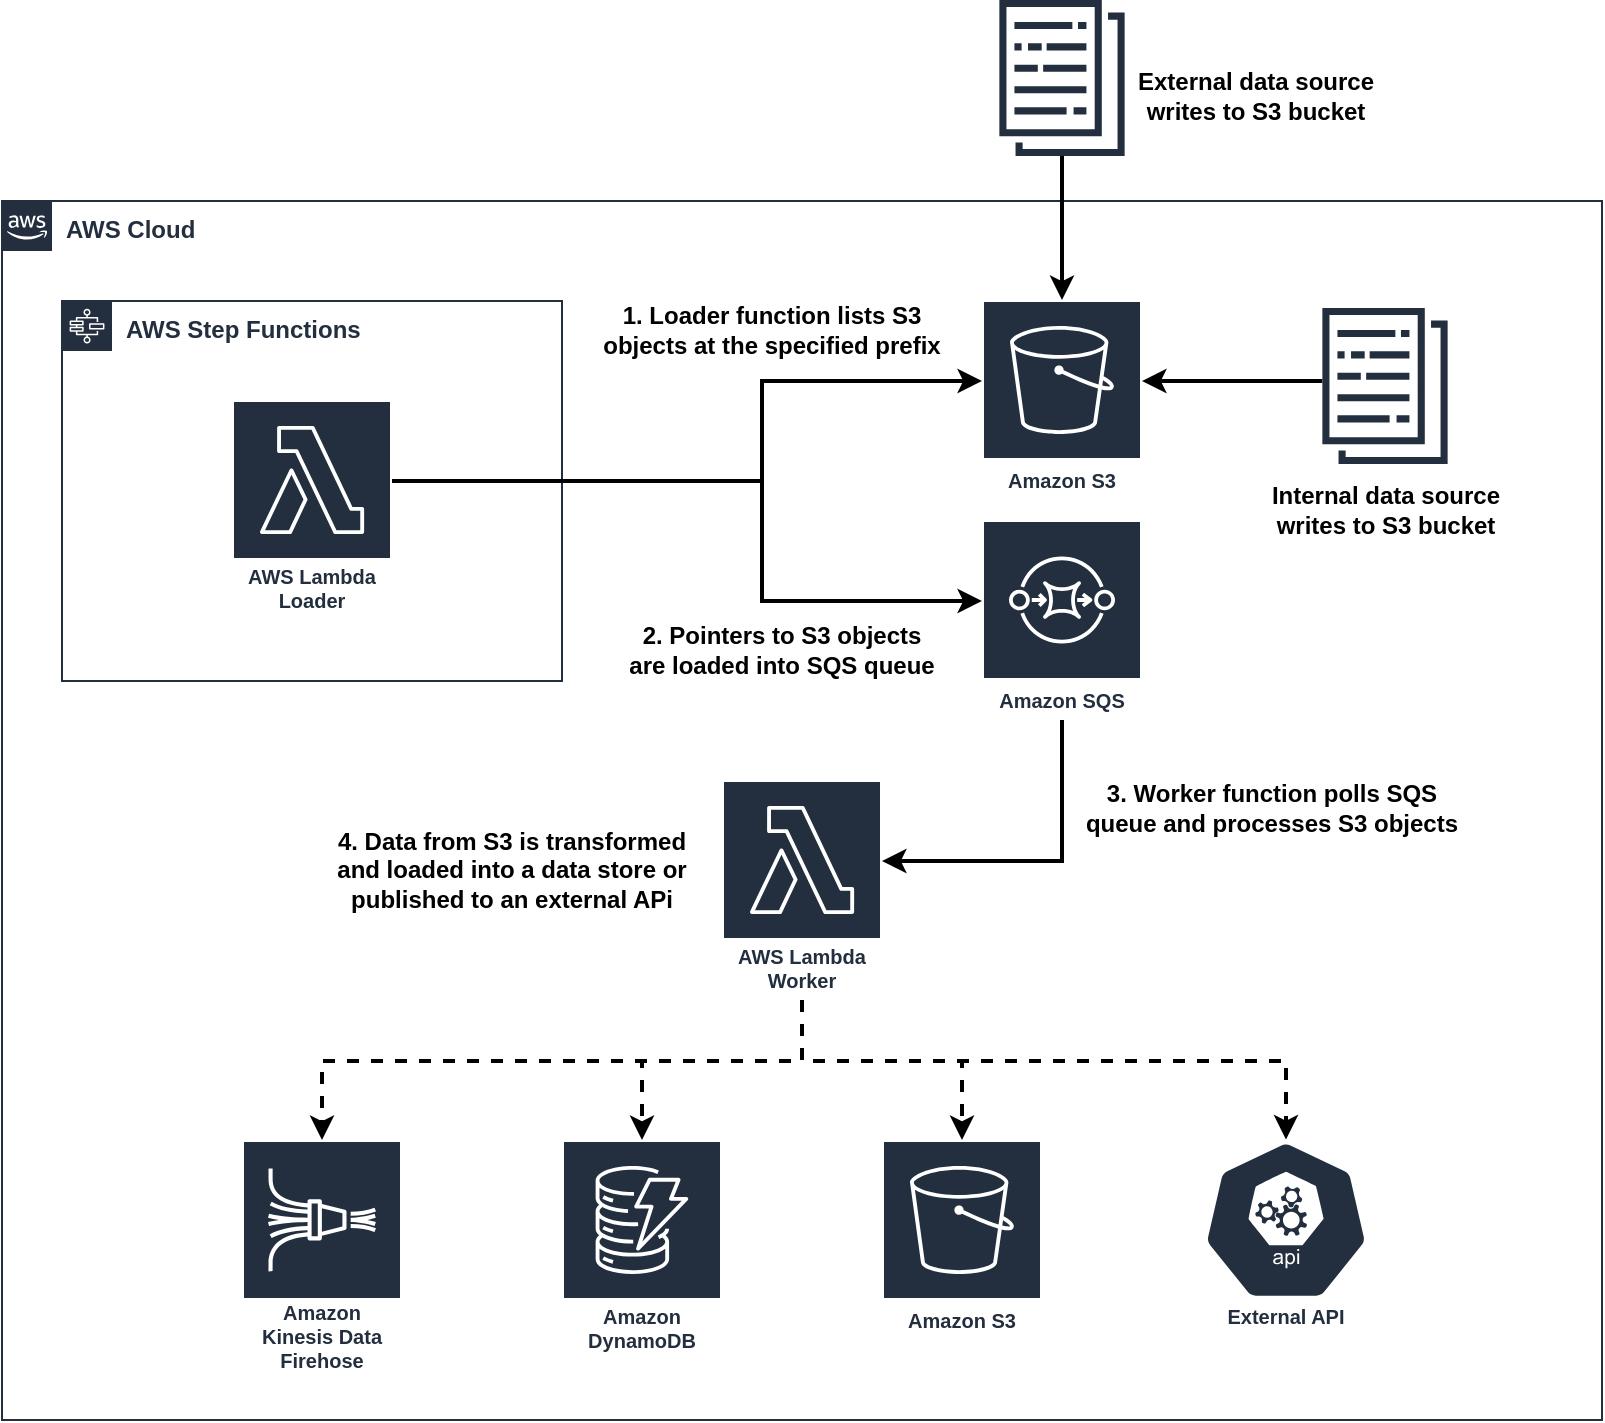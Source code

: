 <mxfile version="21.1.5" type="device">
  <diagram id="Ht1M8jgEwFfnCIfOTk4-" name="Page-1">
    <mxGraphModel dx="1242" dy="2379" grid="1" gridSize="10" guides="1" tooltips="1" connect="1" arrows="1" fold="1" page="1" pageScale="1" pageWidth="1169" pageHeight="827" math="0" shadow="0">
      <root>
        <mxCell id="0" />
        <mxCell id="1" parent="0" />
        <mxCell id="UEzPUAAOIrF-is8g5C7q-175" value="&lt;b style=&quot;&quot;&gt;AWS Cloud&lt;/b&gt;" style="points=[[0,0],[0.25,0],[0.5,0],[0.75,0],[1,0],[1,0.25],[1,0.5],[1,0.75],[1,1],[0.75,1],[0.5,1],[0.25,1],[0,1],[0,0.75],[0,0.5],[0,0.25]];outlineConnect=0;gradientColor=none;html=1;whiteSpace=wrap;fontSize=12;fontStyle=0;shape=mxgraph.aws4.group;grIcon=mxgraph.aws4.group_aws_cloud_alt;strokeColor=#232F3E;fillColor=none;verticalAlign=top;align=left;spacingLeft=30;fontColor=#232F3E;dashed=0;labelBackgroundColor=#ffffff;container=1;pointerEvents=0;collapsible=0;recursiveResize=0;" parent="1" vertex="1">
          <mxGeometry x="200" y="-789.5" width="800" height="609.5" as="geometry" />
        </mxCell>
        <mxCell id="tRRQBARdOC39Lra8xFsb-8" value="Amazon S3" style="sketch=0;outlineConnect=0;fontColor=#232F3E;gradientColor=none;strokeColor=#ffffff;fillColor=#232F3E;dashed=0;verticalLabelPosition=middle;verticalAlign=bottom;align=center;html=1;whiteSpace=wrap;fontSize=10;fontStyle=1;spacing=3;shape=mxgraph.aws4.productIcon;prIcon=mxgraph.aws4.s3;" vertex="1" parent="UEzPUAAOIrF-is8g5C7q-175">
          <mxGeometry x="490" y="49.5" width="80" height="100" as="geometry" />
        </mxCell>
        <mxCell id="tRRQBARdOC39Lra8xFsb-9" value="Amazon Kinesis Data Firehose" style="sketch=0;outlineConnect=0;fontColor=#232F3E;gradientColor=none;strokeColor=#ffffff;fillColor=#232F3E;dashed=0;verticalLabelPosition=middle;verticalAlign=bottom;align=center;html=1;whiteSpace=wrap;fontSize=10;fontStyle=1;spacing=3;shape=mxgraph.aws4.productIcon;prIcon=mxgraph.aws4.kinesis_data_firehose;" vertex="1" parent="UEzPUAAOIrF-is8g5C7q-175">
          <mxGeometry x="120" y="469.5" width="80" height="120" as="geometry" />
        </mxCell>
        <mxCell id="tRRQBARdOC39Lra8xFsb-11" value="&lt;font color=&quot;#232f3e&quot;&gt;&lt;b&gt;AWS Step Functions&lt;/b&gt;&lt;/font&gt;" style="points=[[0,0],[0.25,0],[0.5,0],[0.75,0],[1,0],[1,0.25],[1,0.5],[1,0.75],[1,1],[0.75,1],[0.5,1],[0.25,1],[0,1],[0,0.75],[0,0.5],[0,0.25]];outlineConnect=0;gradientColor=none;html=1;whiteSpace=wrap;fontSize=12;fontStyle=0;container=1;pointerEvents=0;collapsible=0;recursiveResize=0;shape=mxgraph.aws4.group;grIcon=mxgraph.aws4.group_aws_step_functions_workflow;strokeColor=#232F3E;fillColor=none;verticalAlign=top;align=left;spacingLeft=30;fontColor=#CD2264;dashed=0;" vertex="1" parent="UEzPUAAOIrF-is8g5C7q-175">
          <mxGeometry x="30" y="50" width="250" height="190" as="geometry" />
        </mxCell>
        <mxCell id="tRRQBARdOC39Lra8xFsb-7" value="AWS Lambda&lt;br&gt;Loader" style="sketch=0;outlineConnect=0;fontColor=#232F3E;gradientColor=none;strokeColor=#ffffff;fillColor=#232F3E;dashed=0;verticalLabelPosition=middle;verticalAlign=bottom;align=center;html=1;whiteSpace=wrap;fontSize=10;fontStyle=1;spacing=3;shape=mxgraph.aws4.productIcon;prIcon=mxgraph.aws4.lambda;" vertex="1" parent="tRRQBARdOC39Lra8xFsb-11">
          <mxGeometry x="85" y="49.5" width="80" height="110" as="geometry" />
        </mxCell>
        <mxCell id="tRRQBARdOC39Lra8xFsb-62" style="edgeStyle=orthogonalEdgeStyle;rounded=0;orthogonalLoop=1;jettySize=auto;html=1;dashed=1;strokeWidth=2;" edge="1" parent="UEzPUAAOIrF-is8g5C7q-175" source="tRRQBARdOC39Lra8xFsb-13" target="tRRQBARdOC39Lra8xFsb-14">
          <mxGeometry relative="1" as="geometry">
            <Array as="points">
              <mxPoint x="400" y="430" />
              <mxPoint x="480" y="430" />
            </Array>
          </mxGeometry>
        </mxCell>
        <mxCell id="tRRQBARdOC39Lra8xFsb-63" style="edgeStyle=orthogonalEdgeStyle;rounded=0;orthogonalLoop=1;jettySize=auto;html=1;dashed=1;strokeWidth=2;" edge="1" parent="UEzPUAAOIrF-is8g5C7q-175" source="tRRQBARdOC39Lra8xFsb-13" target="tRRQBARdOC39Lra8xFsb-20">
          <mxGeometry relative="1" as="geometry">
            <Array as="points">
              <mxPoint x="400" y="430" />
              <mxPoint x="642" y="430" />
            </Array>
          </mxGeometry>
        </mxCell>
        <mxCell id="tRRQBARdOC39Lra8xFsb-64" style="edgeStyle=orthogonalEdgeStyle;rounded=0;orthogonalLoop=1;jettySize=auto;html=1;dashed=1;strokeWidth=2;" edge="1" parent="UEzPUAAOIrF-is8g5C7q-175" source="tRRQBARdOC39Lra8xFsb-13" target="tRRQBARdOC39Lra8xFsb-12">
          <mxGeometry relative="1" as="geometry">
            <Array as="points">
              <mxPoint x="400" y="430" />
              <mxPoint x="320" y="430" />
            </Array>
          </mxGeometry>
        </mxCell>
        <mxCell id="tRRQBARdOC39Lra8xFsb-65" style="edgeStyle=orthogonalEdgeStyle;rounded=0;orthogonalLoop=1;jettySize=auto;html=1;dashed=1;strokeWidth=2;" edge="1" parent="UEzPUAAOIrF-is8g5C7q-175" source="tRRQBARdOC39Lra8xFsb-13" target="tRRQBARdOC39Lra8xFsb-9">
          <mxGeometry relative="1" as="geometry">
            <Array as="points">
              <mxPoint x="400" y="430" />
              <mxPoint x="160" y="430" />
            </Array>
          </mxGeometry>
        </mxCell>
        <mxCell id="tRRQBARdOC39Lra8xFsb-13" value="AWS Lambda&lt;br&gt;Worker" style="sketch=0;outlineConnect=0;fontColor=#232F3E;gradientColor=none;strokeColor=#ffffff;fillColor=#232F3E;dashed=0;verticalLabelPosition=middle;verticalAlign=bottom;align=center;html=1;whiteSpace=wrap;fontSize=10;fontStyle=1;spacing=3;shape=mxgraph.aws4.productIcon;prIcon=mxgraph.aws4.lambda;" vertex="1" parent="UEzPUAAOIrF-is8g5C7q-175">
          <mxGeometry x="360" y="289.5" width="80" height="110" as="geometry" />
        </mxCell>
        <mxCell id="tRRQBARdOC39Lra8xFsb-24" style="edgeStyle=orthogonalEdgeStyle;rounded=0;orthogonalLoop=1;jettySize=auto;html=1;strokeWidth=2;" edge="1" parent="UEzPUAAOIrF-is8g5C7q-175" source="tRRQBARdOC39Lra8xFsb-21" target="tRRQBARdOC39Lra8xFsb-8">
          <mxGeometry relative="1" as="geometry">
            <Array as="points">
              <mxPoint x="620" y="90" />
              <mxPoint x="620" y="90" />
            </Array>
          </mxGeometry>
        </mxCell>
        <mxCell id="tRRQBARdOC39Lra8xFsb-21" value="" style="sketch=0;outlineConnect=0;fontColor=#232F3E;gradientColor=none;fillColor=#232F3E;strokeColor=none;dashed=0;verticalLabelPosition=bottom;verticalAlign=top;align=center;html=1;fontSize=12;fontStyle=0;aspect=fixed;pointerEvents=1;shape=mxgraph.aws4.data_set;" vertex="1" parent="UEzPUAAOIrF-is8g5C7q-175">
          <mxGeometry x="660" y="53.5" width="63" height="78" as="geometry" />
        </mxCell>
        <mxCell id="tRRQBARdOC39Lra8xFsb-26" style="edgeStyle=orthogonalEdgeStyle;rounded=0;orthogonalLoop=1;jettySize=auto;html=1;strokeWidth=2;" edge="1" parent="UEzPUAAOIrF-is8g5C7q-175" source="tRRQBARdOC39Lra8xFsb-7" target="tRRQBARdOC39Lra8xFsb-8">
          <mxGeometry relative="1" as="geometry">
            <mxPoint x="470" y="79.5" as="targetPoint" />
            <Array as="points">
              <mxPoint x="380" y="140" />
              <mxPoint x="380" y="90" />
            </Array>
          </mxGeometry>
        </mxCell>
        <mxCell id="tRRQBARdOC39Lra8xFsb-38" value="&lt;b&gt;Internal data source writes to S3 bucket&lt;/b&gt;" style="text;strokeColor=none;align=center;fillColor=none;html=1;verticalAlign=middle;whiteSpace=wrap;rounded=0;" vertex="1" parent="UEzPUAAOIrF-is8g5C7q-175">
          <mxGeometry x="626.5" y="139.5" width="130" height="30" as="geometry" />
        </mxCell>
        <mxCell id="tRRQBARdOC39Lra8xFsb-40" value="&lt;b&gt;1. Loader function lists S3 objects at the specified prefix&lt;/b&gt;" style="text;strokeColor=none;align=center;fillColor=none;html=1;verticalAlign=middle;whiteSpace=wrap;rounded=0;" vertex="1" parent="UEzPUAAOIrF-is8g5C7q-175">
          <mxGeometry x="295" y="49.5" width="180" height="30" as="geometry" />
        </mxCell>
        <mxCell id="tRRQBARdOC39Lra8xFsb-52" value="&lt;b&gt;2. Pointers to S3 objects are loaded into SQS queue&lt;/b&gt;" style="text;strokeColor=none;align=center;fillColor=none;html=1;verticalAlign=middle;whiteSpace=wrap;rounded=0;" vertex="1" parent="UEzPUAAOIrF-is8g5C7q-175">
          <mxGeometry x="310" y="209.5" width="160" height="30" as="geometry" />
        </mxCell>
        <mxCell id="tRRQBARdOC39Lra8xFsb-59" style="edgeStyle=orthogonalEdgeStyle;rounded=0;orthogonalLoop=1;jettySize=auto;html=1;strokeWidth=2;" edge="1" parent="UEzPUAAOIrF-is8g5C7q-175" source="tRRQBARdOC39Lra8xFsb-10" target="tRRQBARdOC39Lra8xFsb-13">
          <mxGeometry relative="1" as="geometry">
            <Array as="points">
              <mxPoint x="530" y="330" />
            </Array>
          </mxGeometry>
        </mxCell>
        <mxCell id="tRRQBARdOC39Lra8xFsb-10" value="Amazon SQS" style="sketch=0;outlineConnect=0;fontColor=#232F3E;gradientColor=none;strokeColor=#ffffff;fillColor=#232F3E;dashed=0;verticalLabelPosition=middle;verticalAlign=bottom;align=center;html=1;whiteSpace=wrap;fontSize=10;fontStyle=1;spacing=3;shape=mxgraph.aws4.productIcon;prIcon=mxgraph.aws4.sqs;" vertex="1" parent="UEzPUAAOIrF-is8g5C7q-175">
          <mxGeometry x="490" y="159.5" width="80" height="100" as="geometry" />
        </mxCell>
        <mxCell id="tRRQBARdOC39Lra8xFsb-54" style="edgeStyle=orthogonalEdgeStyle;rounded=0;orthogonalLoop=1;jettySize=auto;html=1;strokeWidth=2;" edge="1" parent="UEzPUAAOIrF-is8g5C7q-175" source="tRRQBARdOC39Lra8xFsb-7" target="tRRQBARdOC39Lra8xFsb-10">
          <mxGeometry relative="1" as="geometry">
            <Array as="points">
              <mxPoint x="380" y="140" />
              <mxPoint x="380" y="200" />
            </Array>
          </mxGeometry>
        </mxCell>
        <mxCell id="tRRQBARdOC39Lra8xFsb-55" style="edgeStyle=orthogonalEdgeStyle;rounded=0;orthogonalLoop=1;jettySize=auto;html=1;exitX=0.5;exitY=1;exitDx=0;exitDy=0;" edge="1" parent="UEzPUAAOIrF-is8g5C7q-175" source="tRRQBARdOC39Lra8xFsb-38" target="tRRQBARdOC39Lra8xFsb-38">
          <mxGeometry relative="1" as="geometry" />
        </mxCell>
        <mxCell id="tRRQBARdOC39Lra8xFsb-42" value="&lt;b&gt;3. Worker function polls SQS queue and processes S3 objects&lt;/b&gt;" style="text;strokeColor=none;align=center;fillColor=none;html=1;verticalAlign=middle;whiteSpace=wrap;rounded=0;" vertex="1" parent="UEzPUAAOIrF-is8g5C7q-175">
          <mxGeometry x="540" y="288.5" width="190" height="30" as="geometry" />
        </mxCell>
        <mxCell id="tRRQBARdOC39Lra8xFsb-43" style="edgeStyle=orthogonalEdgeStyle;rounded=0;orthogonalLoop=1;jettySize=auto;html=1;exitX=0.5;exitY=1;exitDx=0;exitDy=0;" edge="1" parent="UEzPUAAOIrF-is8g5C7q-175" source="tRRQBARdOC39Lra8xFsb-42" target="tRRQBARdOC39Lra8xFsb-42">
          <mxGeometry relative="1" as="geometry" />
        </mxCell>
        <mxCell id="tRRQBARdOC39Lra8xFsb-44" style="edgeStyle=orthogonalEdgeStyle;rounded=0;orthogonalLoop=1;jettySize=auto;html=1;exitX=0.5;exitY=1;exitDx=0;exitDy=0;" edge="1" parent="UEzPUAAOIrF-is8g5C7q-175" source="tRRQBARdOC39Lra8xFsb-42" target="tRRQBARdOC39Lra8xFsb-42">
          <mxGeometry relative="1" as="geometry" />
        </mxCell>
        <mxCell id="tRRQBARdOC39Lra8xFsb-12" value="Amazon DynamoDB" style="sketch=0;outlineConnect=0;fontColor=#232F3E;gradientColor=none;strokeColor=#ffffff;fillColor=#232F3E;dashed=0;verticalLabelPosition=middle;verticalAlign=bottom;align=center;html=1;whiteSpace=wrap;fontSize=10;fontStyle=1;spacing=3;shape=mxgraph.aws4.productIcon;prIcon=mxgraph.aws4.dynamodb;" vertex="1" parent="UEzPUAAOIrF-is8g5C7q-175">
          <mxGeometry x="280" y="469.5" width="80" height="110" as="geometry" />
        </mxCell>
        <mxCell id="tRRQBARdOC39Lra8xFsb-14" value="Amazon S3" style="sketch=0;outlineConnect=0;fontColor=#232F3E;gradientColor=none;strokeColor=#ffffff;fillColor=#232F3E;dashed=0;verticalLabelPosition=middle;verticalAlign=bottom;align=center;html=1;whiteSpace=wrap;fontSize=10;fontStyle=1;spacing=3;shape=mxgraph.aws4.productIcon;prIcon=mxgraph.aws4.s3;" vertex="1" parent="UEzPUAAOIrF-is8g5C7q-175">
          <mxGeometry x="440" y="469.5" width="80" height="100" as="geometry" />
        </mxCell>
        <mxCell id="tRRQBARdOC39Lra8xFsb-20" value="" style="sketch=0;html=1;dashed=0;whitespace=wrap;fillColor=#232F3E;strokeColor=#ffffff;points=[[0.005,0.63,0],[0.1,0.2,0],[0.9,0.2,0],[0.5,0,0],[0.995,0.63,0],[0.72,0.99,0],[0.5,1,0],[0.28,0.99,0]];verticalLabelPosition=bottom;align=center;verticalAlign=top;shape=mxgraph.kubernetes.icon;prIcon=api" vertex="1" parent="UEzPUAAOIrF-is8g5C7q-175">
          <mxGeometry x="600" y="469.25" width="84" height="80.5" as="geometry" />
        </mxCell>
        <mxCell id="tRRQBARdOC39Lra8xFsb-66" value="&lt;b&gt;4. Data from S3 is transformed and loaded into a data store or published to an external APi&lt;/b&gt;" style="text;strokeColor=none;align=center;fillColor=none;html=1;verticalAlign=middle;whiteSpace=wrap;rounded=0;" vertex="1" parent="UEzPUAAOIrF-is8g5C7q-175">
          <mxGeometry x="160" y="319.5" width="190" height="30" as="geometry" />
        </mxCell>
        <mxCell id="tRRQBARdOC39Lra8xFsb-67" value="&lt;b&gt;&lt;font color=&quot;#232f3e&quot; style=&quot;font-size: 10px;&quot;&gt;External API&lt;/font&gt;&lt;/b&gt;" style="text;strokeColor=none;align=center;fillColor=none;html=1;verticalAlign=middle;whiteSpace=wrap;rounded=0;" vertex="1" parent="UEzPUAAOIrF-is8g5C7q-175">
          <mxGeometry x="597" y="542.5" width="90" height="30" as="geometry" />
        </mxCell>
        <mxCell id="tRRQBARdOC39Lra8xFsb-56" style="edgeStyle=orthogonalEdgeStyle;rounded=0;orthogonalLoop=1;jettySize=auto;html=1;strokeWidth=2;" edge="1" parent="1" source="tRRQBARdOC39Lra8xFsb-17" target="tRRQBARdOC39Lra8xFsb-8">
          <mxGeometry relative="1" as="geometry" />
        </mxCell>
        <mxCell id="tRRQBARdOC39Lra8xFsb-17" value="" style="sketch=0;outlineConnect=0;fontColor=#232F3E;gradientColor=none;fillColor=#232F3E;strokeColor=none;dashed=0;verticalLabelPosition=bottom;verticalAlign=top;align=center;html=1;fontSize=12;fontStyle=0;aspect=fixed;pointerEvents=1;shape=mxgraph.aws4.data_set;" vertex="1" parent="1">
          <mxGeometry x="698.5" y="-890" width="63" height="78" as="geometry" />
        </mxCell>
        <mxCell id="tRRQBARdOC39Lra8xFsb-39" value="&lt;b&gt;External data source writes to S3 bucket&lt;/b&gt;" style="text;strokeColor=none;align=center;fillColor=none;html=1;verticalAlign=middle;whiteSpace=wrap;rounded=0;" vertex="1" parent="1">
          <mxGeometry x="761.5" y="-857" width="130" height="30" as="geometry" />
        </mxCell>
      </root>
    </mxGraphModel>
  </diagram>
</mxfile>
